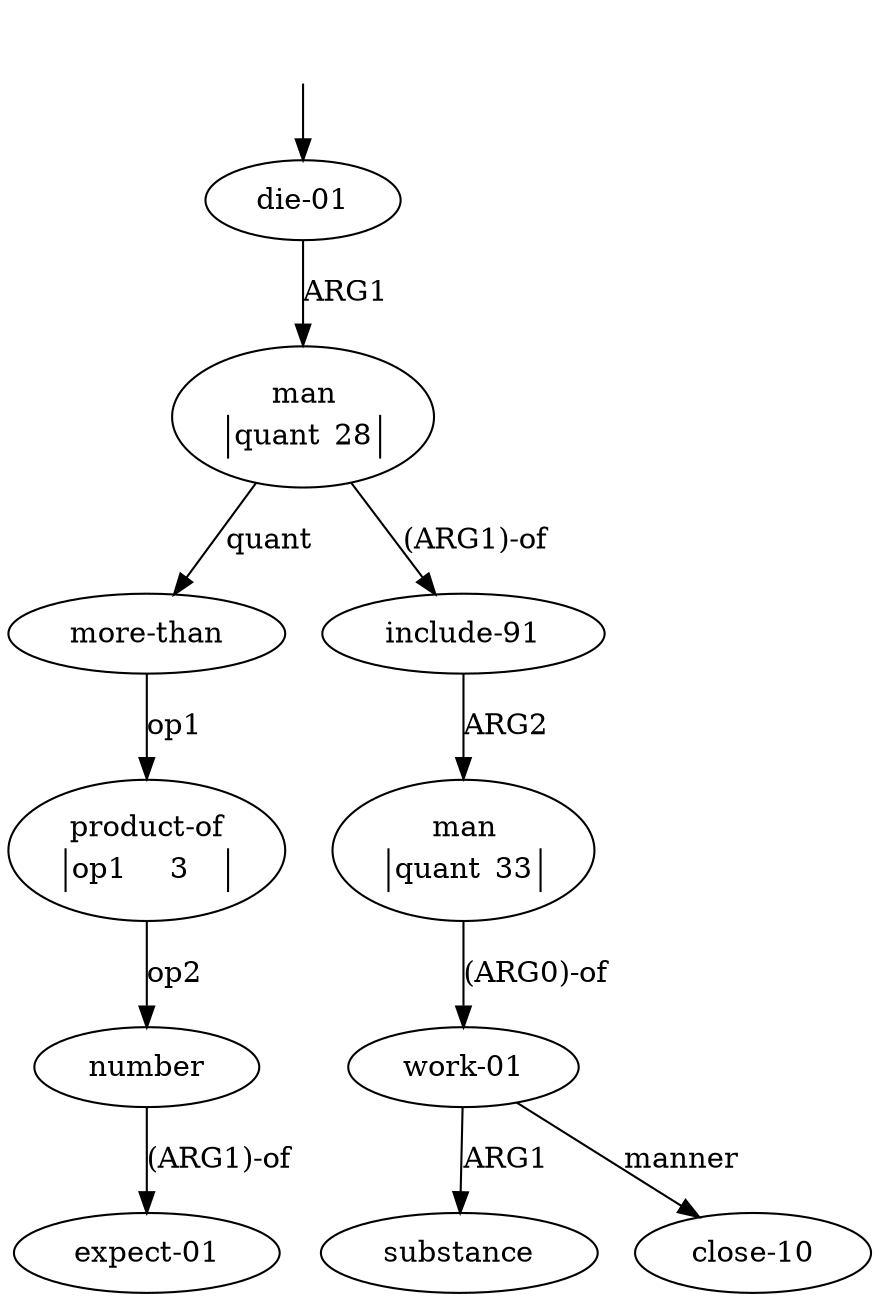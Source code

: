 digraph "20003013" {
  top [ style=invis ];
  top -> 0;
  0 [ label=<<table align="center" border="0" cellspacing="0"><tr><td colspan="2">die-01</td></tr></table>> ];
  1 [ label=<<table align="center" border="0" cellspacing="0"><tr><td colspan="2">man</td></tr><tr><td sides="l" border="1" align="left">quant</td><td sides="r" border="1" align="left">28</td></tr></table>> ];
  2 [ label=<<table align="center" border="0" cellspacing="0"><tr><td colspan="2">more-than</td></tr></table>> ];
  3 [ label=<<table align="center" border="0" cellspacing="0"><tr><td colspan="2">product-of</td></tr><tr><td sides="l" border="1" align="left">op1</td><td sides="r" border="1" align="left">3</td></tr></table>> ];
  4 [ label=<<table align="center" border="0" cellspacing="0"><tr><td colspan="2">number</td></tr></table>> ];
  5 [ label=<<table align="center" border="0" cellspacing="0"><tr><td colspan="2">expect-01</td></tr></table>> ];
  6 [ label=<<table align="center" border="0" cellspacing="0"><tr><td colspan="2">include-91</td></tr></table>> ];
  7 [ label=<<table align="center" border="0" cellspacing="0"><tr><td colspan="2">man</td></tr><tr><td sides="l" border="1" align="left">quant</td><td sides="r" border="1" align="left">33</td></tr></table>> ];
  8 [ label=<<table align="center" border="0" cellspacing="0"><tr><td colspan="2">work-01</td></tr></table>> ];
  9 [ label=<<table align="center" border="0" cellspacing="0"><tr><td colspan="2">substance</td></tr></table>> ];
  10 [ label=<<table align="center" border="0" cellspacing="0"><tr><td colspan="2">close-10</td></tr></table>> ];
  4 -> 5 [ label="(ARG1)-of" ];
  8 -> 10 [ label="manner" ];
  2 -> 3 [ label="op1" ];
  0 -> 1 [ label="ARG1" ];
  1 -> 6 [ label="(ARG1)-of" ];
  7 -> 8 [ label="(ARG0)-of" ];
  6 -> 7 [ label="ARG2" ];
  3 -> 4 [ label="op2" ];
  1 -> 2 [ label="quant" ];
  8 -> 9 [ label="ARG1" ];
}

